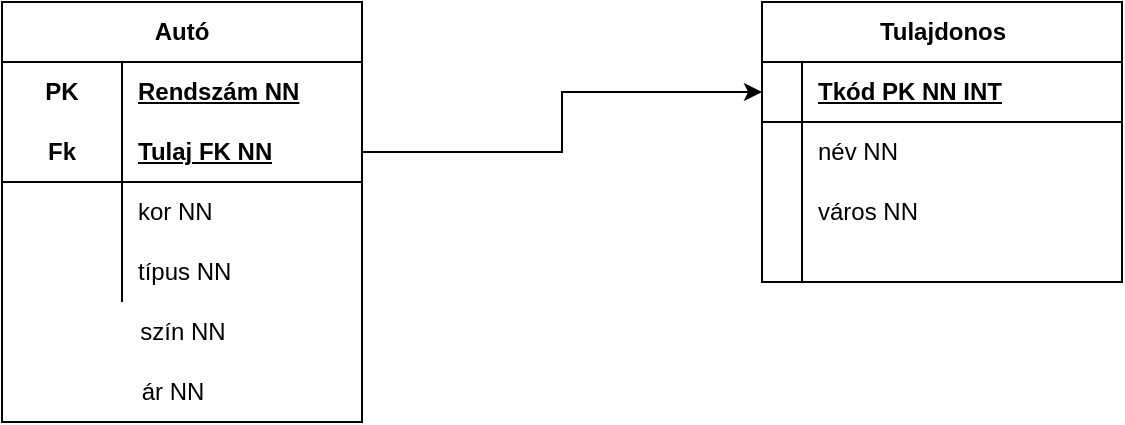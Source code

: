 <mxfile version="24.8.0">
  <diagram name="Page-1" id="3K1vJKbR4-OXO0OKVBGB">
    <mxGraphModel dx="608" dy="776" grid="1" gridSize="10" guides="1" tooltips="1" connect="1" arrows="1" fold="1" page="1" pageScale="1" pageWidth="1200" pageHeight="1920" math="0" shadow="0">
      <root>
        <mxCell id="0" />
        <mxCell id="1" parent="0" />
        <mxCell id="HACKgGW55r_24ul92YZx-1" value="Autó" style="shape=table;startSize=30;container=1;collapsible=1;childLayout=tableLayout;fixedRows=1;rowLines=0;fontStyle=1;align=center;resizeLast=1;html=1;whiteSpace=wrap;" vertex="1" parent="1">
          <mxGeometry x="20" y="250" width="180" height="210" as="geometry" />
        </mxCell>
        <mxCell id="HACKgGW55r_24ul92YZx-2" value="" style="shape=tableRow;horizontal=0;startSize=0;swimlaneHead=0;swimlaneBody=0;fillColor=none;collapsible=0;dropTarget=0;points=[[0,0.5],[1,0.5]];portConstraint=eastwest;top=0;left=0;right=0;bottom=0;html=1;" vertex="1" parent="HACKgGW55r_24ul92YZx-1">
          <mxGeometry y="30" width="180" height="30" as="geometry" />
        </mxCell>
        <mxCell id="HACKgGW55r_24ul92YZx-3" value="PK" style="shape=partialRectangle;connectable=0;fillColor=none;top=0;left=0;bottom=0;right=0;fontStyle=1;overflow=hidden;html=1;whiteSpace=wrap;" vertex="1" parent="HACKgGW55r_24ul92YZx-2">
          <mxGeometry width="60" height="30" as="geometry">
            <mxRectangle width="60" height="30" as="alternateBounds" />
          </mxGeometry>
        </mxCell>
        <mxCell id="HACKgGW55r_24ul92YZx-4" value="Rendszám NN" style="shape=partialRectangle;connectable=0;fillColor=none;top=0;left=0;bottom=0;right=0;align=left;spacingLeft=6;fontStyle=5;overflow=hidden;html=1;whiteSpace=wrap;" vertex="1" parent="HACKgGW55r_24ul92YZx-2">
          <mxGeometry x="60" width="120" height="30" as="geometry">
            <mxRectangle width="120" height="30" as="alternateBounds" />
          </mxGeometry>
        </mxCell>
        <mxCell id="HACKgGW55r_24ul92YZx-5" value="" style="shape=tableRow;horizontal=0;startSize=0;swimlaneHead=0;swimlaneBody=0;fillColor=none;collapsible=0;dropTarget=0;points=[[0,0.5],[1,0.5]];portConstraint=eastwest;top=0;left=0;right=0;bottom=1;html=1;" vertex="1" parent="HACKgGW55r_24ul92YZx-1">
          <mxGeometry y="60" width="180" height="30" as="geometry" />
        </mxCell>
        <mxCell id="HACKgGW55r_24ul92YZx-6" value="Fk" style="shape=partialRectangle;connectable=0;fillColor=none;top=0;left=0;bottom=0;right=0;fontStyle=1;overflow=hidden;html=1;whiteSpace=wrap;" vertex="1" parent="HACKgGW55r_24ul92YZx-5">
          <mxGeometry width="60" height="30" as="geometry">
            <mxRectangle width="60" height="30" as="alternateBounds" />
          </mxGeometry>
        </mxCell>
        <mxCell id="HACKgGW55r_24ul92YZx-7" value="Tulaj FK NN" style="shape=partialRectangle;connectable=0;fillColor=none;top=0;left=0;bottom=0;right=0;align=left;spacingLeft=6;fontStyle=5;overflow=hidden;html=1;whiteSpace=wrap;" vertex="1" parent="HACKgGW55r_24ul92YZx-5">
          <mxGeometry x="60" width="120" height="30" as="geometry">
            <mxRectangle width="120" height="30" as="alternateBounds" />
          </mxGeometry>
        </mxCell>
        <mxCell id="HACKgGW55r_24ul92YZx-8" value="" style="shape=tableRow;horizontal=0;startSize=0;swimlaneHead=0;swimlaneBody=0;fillColor=none;collapsible=0;dropTarget=0;points=[[0,0.5],[1,0.5]];portConstraint=eastwest;top=0;left=0;right=0;bottom=0;html=1;" vertex="1" parent="HACKgGW55r_24ul92YZx-1">
          <mxGeometry y="90" width="180" height="30" as="geometry" />
        </mxCell>
        <mxCell id="HACKgGW55r_24ul92YZx-9" value="" style="shape=partialRectangle;connectable=0;fillColor=none;top=0;left=0;bottom=0;right=0;editable=1;overflow=hidden;html=1;whiteSpace=wrap;" vertex="1" parent="HACKgGW55r_24ul92YZx-8">
          <mxGeometry width="60" height="30" as="geometry">
            <mxRectangle width="60" height="30" as="alternateBounds" />
          </mxGeometry>
        </mxCell>
        <mxCell id="HACKgGW55r_24ul92YZx-10" value="kor NN" style="shape=partialRectangle;connectable=0;fillColor=none;top=0;left=0;bottom=0;right=0;align=left;spacingLeft=6;overflow=hidden;html=1;whiteSpace=wrap;" vertex="1" parent="HACKgGW55r_24ul92YZx-8">
          <mxGeometry x="60" width="120" height="30" as="geometry">
            <mxRectangle width="120" height="30" as="alternateBounds" />
          </mxGeometry>
        </mxCell>
        <mxCell id="HACKgGW55r_24ul92YZx-11" value="" style="shape=tableRow;horizontal=0;startSize=0;swimlaneHead=0;swimlaneBody=0;fillColor=none;collapsible=0;dropTarget=0;points=[[0,0.5],[1,0.5]];portConstraint=eastwest;top=0;left=0;right=0;bottom=0;html=1;" vertex="1" parent="HACKgGW55r_24ul92YZx-1">
          <mxGeometry y="120" width="180" height="30" as="geometry" />
        </mxCell>
        <mxCell id="HACKgGW55r_24ul92YZx-12" value="" style="shape=partialRectangle;connectable=0;fillColor=none;top=0;left=0;bottom=0;right=0;editable=1;overflow=hidden;html=1;whiteSpace=wrap;" vertex="1" parent="HACKgGW55r_24ul92YZx-11">
          <mxGeometry width="60" height="30" as="geometry">
            <mxRectangle width="60" height="30" as="alternateBounds" />
          </mxGeometry>
        </mxCell>
        <mxCell id="HACKgGW55r_24ul92YZx-13" value="típus NN" style="shape=partialRectangle;connectable=0;fillColor=none;top=0;left=0;bottom=0;right=0;align=left;spacingLeft=6;overflow=hidden;html=1;whiteSpace=wrap;" vertex="1" parent="HACKgGW55r_24ul92YZx-11">
          <mxGeometry x="60" width="120" height="30" as="geometry">
            <mxRectangle width="120" height="30" as="alternateBounds" />
          </mxGeometry>
        </mxCell>
        <mxCell id="HACKgGW55r_24ul92YZx-14" value="szín NN" style="text;html=1;align=center;verticalAlign=middle;resizable=0;points=[];autosize=1;strokeColor=none;fillColor=none;" vertex="1" parent="1">
          <mxGeometry x="75" y="400" width="70" height="30" as="geometry" />
        </mxCell>
        <mxCell id="HACKgGW55r_24ul92YZx-15" value="ár NN" style="text;html=1;align=center;verticalAlign=middle;resizable=0;points=[];autosize=1;strokeColor=none;fillColor=none;" vertex="1" parent="1">
          <mxGeometry x="75" y="430" width="60" height="30" as="geometry" />
        </mxCell>
        <mxCell id="HACKgGW55r_24ul92YZx-29" style="edgeStyle=orthogonalEdgeStyle;rounded=0;orthogonalLoop=1;jettySize=auto;html=1;exitX=1;exitY=0.5;exitDx=0;exitDy=0;" edge="1" parent="1" source="HACKgGW55r_24ul92YZx-5" target="HACKgGW55r_24ul92YZx-17">
          <mxGeometry relative="1" as="geometry" />
        </mxCell>
        <mxCell id="HACKgGW55r_24ul92YZx-16" value="Tulajdonos" style="shape=table;startSize=30;container=1;collapsible=1;childLayout=tableLayout;fixedRows=1;rowLines=0;fontStyle=1;align=center;resizeLast=1;html=1;" vertex="1" parent="1">
          <mxGeometry x="400" y="250" width="180" height="140" as="geometry" />
        </mxCell>
        <mxCell id="HACKgGW55r_24ul92YZx-17" value="" style="shape=tableRow;horizontal=0;startSize=0;swimlaneHead=0;swimlaneBody=0;fillColor=none;collapsible=0;dropTarget=0;points=[[0,0.5],[1,0.5]];portConstraint=eastwest;top=0;left=0;right=0;bottom=1;" vertex="1" parent="HACKgGW55r_24ul92YZx-16">
          <mxGeometry y="30" width="180" height="30" as="geometry" />
        </mxCell>
        <mxCell id="HACKgGW55r_24ul92YZx-18" value="" style="shape=partialRectangle;connectable=0;fillColor=none;top=0;left=0;bottom=0;right=0;fontStyle=1;overflow=hidden;whiteSpace=wrap;html=1;strokeColor=inherit;" vertex="1" parent="HACKgGW55r_24ul92YZx-17">
          <mxGeometry width="20" height="30" as="geometry">
            <mxRectangle width="20" height="30" as="alternateBounds" />
          </mxGeometry>
        </mxCell>
        <mxCell id="HACKgGW55r_24ul92YZx-19" value="Tkód PK NN INT" style="shape=partialRectangle;connectable=0;fillColor=none;top=0;left=0;bottom=0;right=0;align=left;spacingLeft=6;fontStyle=5;overflow=hidden;whiteSpace=wrap;html=1;" vertex="1" parent="HACKgGW55r_24ul92YZx-17">
          <mxGeometry x="20" width="160" height="30" as="geometry">
            <mxRectangle width="160" height="30" as="alternateBounds" />
          </mxGeometry>
        </mxCell>
        <mxCell id="HACKgGW55r_24ul92YZx-20" value="" style="shape=tableRow;horizontal=0;startSize=0;swimlaneHead=0;swimlaneBody=0;fillColor=none;collapsible=0;dropTarget=0;points=[[0,0.5],[1,0.5]];portConstraint=eastwest;top=0;left=0;right=0;bottom=0;" vertex="1" parent="HACKgGW55r_24ul92YZx-16">
          <mxGeometry y="60" width="180" height="30" as="geometry" />
        </mxCell>
        <mxCell id="HACKgGW55r_24ul92YZx-21" value="" style="shape=partialRectangle;connectable=0;fillColor=none;top=0;left=0;bottom=0;right=0;editable=1;overflow=hidden;whiteSpace=wrap;html=1;" vertex="1" parent="HACKgGW55r_24ul92YZx-20">
          <mxGeometry width="20" height="30" as="geometry">
            <mxRectangle width="20" height="30" as="alternateBounds" />
          </mxGeometry>
        </mxCell>
        <mxCell id="HACKgGW55r_24ul92YZx-22" value="név NN" style="shape=partialRectangle;connectable=0;fillColor=none;top=0;left=0;bottom=0;right=0;align=left;spacingLeft=6;overflow=hidden;whiteSpace=wrap;html=1;" vertex="1" parent="HACKgGW55r_24ul92YZx-20">
          <mxGeometry x="20" width="160" height="30" as="geometry">
            <mxRectangle width="160" height="30" as="alternateBounds" />
          </mxGeometry>
        </mxCell>
        <mxCell id="HACKgGW55r_24ul92YZx-23" value="" style="shape=tableRow;horizontal=0;startSize=0;swimlaneHead=0;swimlaneBody=0;fillColor=none;collapsible=0;dropTarget=0;points=[[0,0.5],[1,0.5]];portConstraint=eastwest;top=0;left=0;right=0;bottom=0;" vertex="1" parent="HACKgGW55r_24ul92YZx-16">
          <mxGeometry y="90" width="180" height="30" as="geometry" />
        </mxCell>
        <mxCell id="HACKgGW55r_24ul92YZx-24" value="" style="shape=partialRectangle;connectable=0;fillColor=none;top=0;left=0;bottom=0;right=0;editable=1;overflow=hidden;whiteSpace=wrap;html=1;" vertex="1" parent="HACKgGW55r_24ul92YZx-23">
          <mxGeometry width="20" height="30" as="geometry">
            <mxRectangle width="20" height="30" as="alternateBounds" />
          </mxGeometry>
        </mxCell>
        <mxCell id="HACKgGW55r_24ul92YZx-25" value="város NN" style="shape=partialRectangle;connectable=0;fillColor=none;top=0;left=0;bottom=0;right=0;align=left;spacingLeft=6;overflow=hidden;whiteSpace=wrap;html=1;" vertex="1" parent="HACKgGW55r_24ul92YZx-23">
          <mxGeometry x="20" width="160" height="30" as="geometry">
            <mxRectangle width="160" height="30" as="alternateBounds" />
          </mxGeometry>
        </mxCell>
        <mxCell id="HACKgGW55r_24ul92YZx-26" value="" style="shape=tableRow;horizontal=0;startSize=0;swimlaneHead=0;swimlaneBody=0;fillColor=none;collapsible=0;dropTarget=0;points=[[0,0.5],[1,0.5]];portConstraint=eastwest;top=0;left=0;right=0;bottom=0;" vertex="1" parent="HACKgGW55r_24ul92YZx-16">
          <mxGeometry y="120" width="180" height="20" as="geometry" />
        </mxCell>
        <mxCell id="HACKgGW55r_24ul92YZx-27" value="" style="shape=partialRectangle;connectable=0;fillColor=none;top=0;left=0;bottom=0;right=0;editable=1;overflow=hidden;whiteSpace=wrap;html=1;" vertex="1" parent="HACKgGW55r_24ul92YZx-26">
          <mxGeometry width="20" height="20" as="geometry">
            <mxRectangle width="20" height="20" as="alternateBounds" />
          </mxGeometry>
        </mxCell>
        <mxCell id="HACKgGW55r_24ul92YZx-28" value="" style="shape=partialRectangle;connectable=0;fillColor=none;top=0;left=0;bottom=0;right=0;align=left;spacingLeft=6;overflow=hidden;whiteSpace=wrap;html=1;" vertex="1" parent="HACKgGW55r_24ul92YZx-26">
          <mxGeometry x="20" width="160" height="20" as="geometry">
            <mxRectangle width="160" height="20" as="alternateBounds" />
          </mxGeometry>
        </mxCell>
      </root>
    </mxGraphModel>
  </diagram>
</mxfile>
